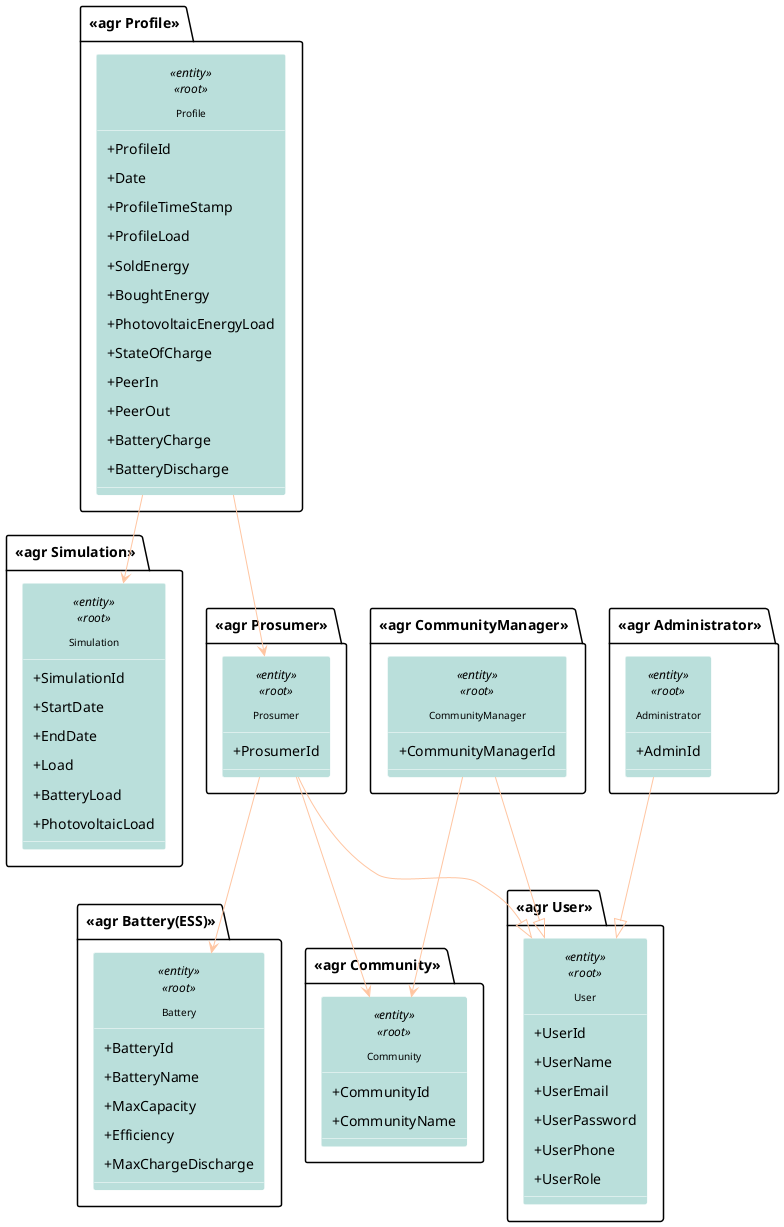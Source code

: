 @startuml DDD_compact2

hide circle

skinparam titleBorderRoundCorner 15
skinparam titleFontSize 30
skinparam classAttributeIconSize 0


skinparam nodesep 10
skinparam ranksep 15
skinparam padding 5

skinparam classFontSize 10
skinparam classFontName Arial
skinparam classFontColor black

skinparam class {
  ArrowColor ffc5a1
  BorderColor White
  BackgroundColor badfdb
  BackgroundColor<<Event>> skyblue
  BackgroundColor<<Service>> Moccasin
}

top to bottom direction

package "<<agr Simulation>>" {
  class Simulation <<entity>><<root>> {
    +SimulationId
    +StartDate
    +EndDate
    +Load
    +BatteryLoad
    +PhotovoltaicLoad
  }
}

package "<<agr Community>>" {
  class Community <<entity>><<root>> {
    +CommunityId
    +CommunityName
  }
}

package "<<agr Profile>>" {
  class Profile <<entity>><<root>> {
    +ProfileId
    +Date
    +ProfileTimeStamp
    +ProfileLoad
    +SoldEnergy
    +BoughtEnergy
    +PhotovoltaicEnergyLoad
    +StateOfCharge
    +PeerIn
    +PeerOut
    +BatteryCharge
    +BatteryDischarge
  }
  Profile --> Simulation
}

package "<<agr User>>" {
  class User <<entity>><<root>> {
    +UserId
    +UserName
    +UserEmail
    +UserPassword
    +UserPhone
    +UserRole
  }
}




package "<<agr Prosumer>>" {
  class Prosumer <<entity>><<root>> {
    +ProsumerId
  }
 
  Prosumer --> Community
   Prosumer --|> User
  Profile --> Prosumer
}

package "<<agr Battery(ESS)>>" {
  class Battery <<entity>><<root>> {
    +BatteryId
    +BatteryName
    +MaxCapacity
    +Efficiency
    +MaxChargeDischarge
  }
  Prosumer --> Battery
}


package "<<agr CommunityManager>>" {
  class CommunityManager <<entity>><<root>> {
    +CommunityManagerId
  }
  CommunityManager --|> User
  CommunityManager --> Community
}

package "<<agr Administrator>>" {
  class Administrator <<entity>><<root>> {
    +AdminId
  }
  Administrator --|> User
}

@enduml
